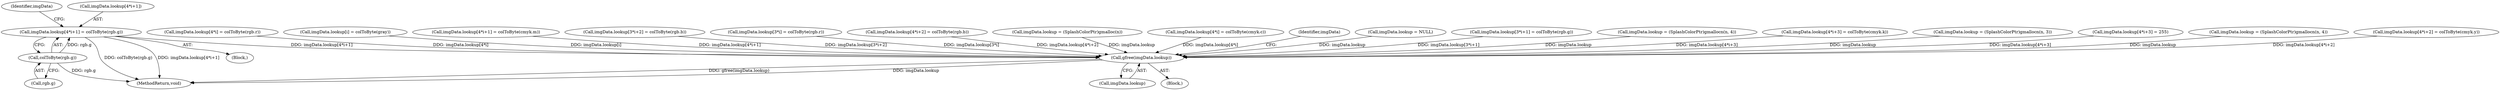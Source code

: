 digraph "0_poppler_284a92899602daa4a7f429e61849e794569310b5@array" {
"1000384" [label="(Call,imgData.lookup[4*i+1] = colToByte(rgb.g))"];
"1000394" [label="(Call,colToByte(rgb.g))"];
"1000558" [label="(Call,gfree(imgData.lookup))"];
"1000372" [label="(Call,imgData.lookup[4*i] = colToByte(rgb.r))"];
"1000558" [label="(Call,gfree(imgData.lookup))"];
"1000261" [label="(Call,imgData.lookup[i] = colToByte(gray))"];
"1000401" [label="(Identifier,imgData)"];
"1000559" [label="(Call,imgData.lookup)"];
"1000109" [label="(Block,)"];
"1000466" [label="(Call,imgData.lookup[4*i+1] = colToByte(cmyk.m))"];
"1000361" [label="(Block,)"];
"1000394" [label="(Call,colToByte(rgb.g))"];
"1000395" [label="(Call,rgb.g)"];
"1000327" [label="(Call,imgData.lookup[3*i+2] = colToByte(rgb.b))"];
"1000301" [label="(Call,imgData.lookup[3*i] = colToByte(rgb.r))"];
"1000398" [label="(Call,imgData.lookup[4*i+2] = colToByte(rgb.b))"];
"1000233" [label="(Call,imgData.lookup = (SplashColorPtr)gmalloc(n))"];
"1000454" [label="(Call,imgData.lookup[4*i] = colToByte(cmyk.c))"];
"1000563" [label="(Identifier,imgData)"];
"1000213" [label="(Call,imgData.lookup = NULL)"];
"1000313" [label="(Call,imgData.lookup[3*i+1] = colToByte(rgb.g))"];
"1000566" [label="(MethodReturn,void)"];
"1000425" [label="(Call,imgData.lookup = (SplashColorPtr)gmallocn(n, 4))"];
"1000494" [label="(Call,imgData.lookup[4*i+3] = colToByte(cmyk.k))"];
"1000272" [label="(Call,imgData.lookup = (SplashColorPtr)gmallocn(n, 3))"];
"1000412" [label="(Call,imgData.lookup[4*i+3] = 255)"];
"1000384" [label="(Call,imgData.lookup[4*i+1] = colToByte(rgb.g))"];
"1000385" [label="(Call,imgData.lookup[4*i+1])"];
"1000343" [label="(Call,imgData.lookup = (SplashColorPtr)gmallocn(n, 4))"];
"1000480" [label="(Call,imgData.lookup[4*i+2] = colToByte(cmyk.y))"];
"1000384" -> "1000361"  [label="AST: "];
"1000384" -> "1000394"  [label="CFG: "];
"1000385" -> "1000384"  [label="AST: "];
"1000394" -> "1000384"  [label="AST: "];
"1000401" -> "1000384"  [label="CFG: "];
"1000384" -> "1000566"  [label="DDG: colToByte(rgb.g)"];
"1000384" -> "1000566"  [label="DDG: imgData.lookup[4*i+1]"];
"1000394" -> "1000384"  [label="DDG: rgb.g"];
"1000384" -> "1000558"  [label="DDG: imgData.lookup[4*i+1]"];
"1000394" -> "1000395"  [label="CFG: "];
"1000395" -> "1000394"  [label="AST: "];
"1000394" -> "1000566"  [label="DDG: rgb.g"];
"1000558" -> "1000109"  [label="AST: "];
"1000558" -> "1000559"  [label="CFG: "];
"1000559" -> "1000558"  [label="AST: "];
"1000563" -> "1000558"  [label="CFG: "];
"1000558" -> "1000566"  [label="DDG: gfree(imgData.lookup)"];
"1000558" -> "1000566"  [label="DDG: imgData.lookup"];
"1000454" -> "1000558"  [label="DDG: imgData.lookup[4*i]"];
"1000343" -> "1000558"  [label="DDG: imgData.lookup"];
"1000213" -> "1000558"  [label="DDG: imgData.lookup"];
"1000466" -> "1000558"  [label="DDG: imgData.lookup[4*i+1]"];
"1000425" -> "1000558"  [label="DDG: imgData.lookup"];
"1000327" -> "1000558"  [label="DDG: imgData.lookup[3*i+2]"];
"1000494" -> "1000558"  [label="DDG: imgData.lookup[4*i+3]"];
"1000372" -> "1000558"  [label="DDG: imgData.lookup[4*i]"];
"1000412" -> "1000558"  [label="DDG: imgData.lookup[4*i+3]"];
"1000301" -> "1000558"  [label="DDG: imgData.lookup[3*i]"];
"1000261" -> "1000558"  [label="DDG: imgData.lookup[i]"];
"1000272" -> "1000558"  [label="DDG: imgData.lookup"];
"1000233" -> "1000558"  [label="DDG: imgData.lookup"];
"1000480" -> "1000558"  [label="DDG: imgData.lookup[4*i+2]"];
"1000313" -> "1000558"  [label="DDG: imgData.lookup[3*i+1]"];
"1000398" -> "1000558"  [label="DDG: imgData.lookup[4*i+2]"];
}
